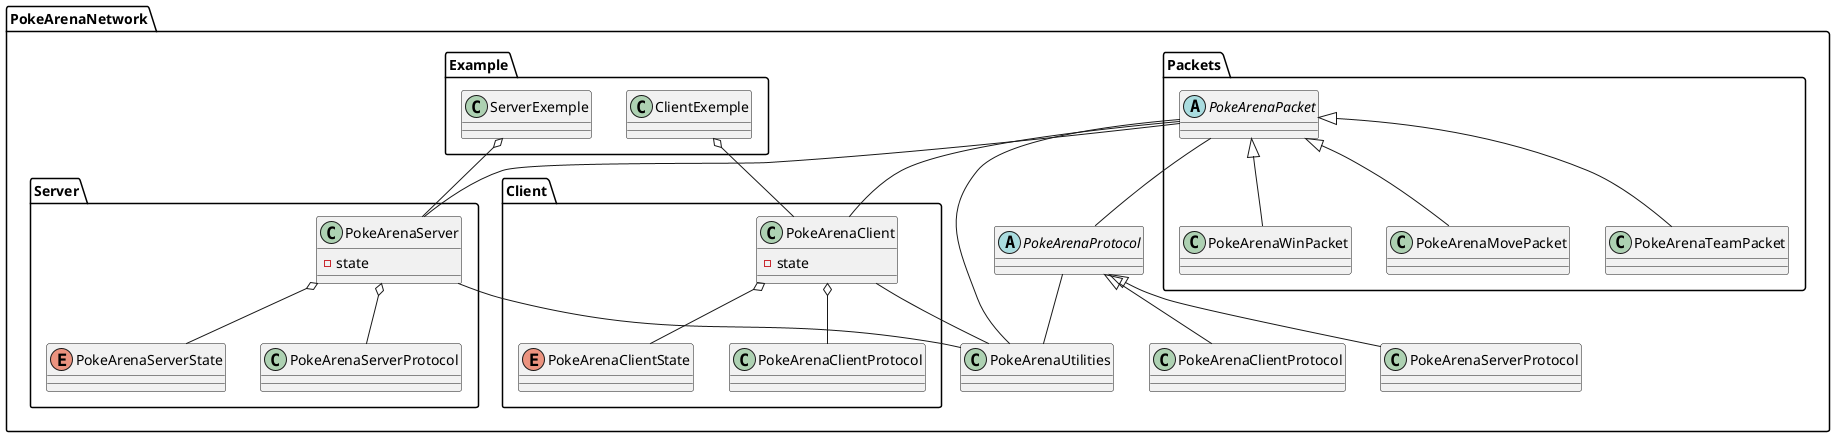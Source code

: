 @startuml
package PokeArenaNetwork {

    package PokeArenaNetwork.Client {

        class PokeArenaClient {
            -state
        }

        PokeArenaClient o-- PokeArenaClientState

        PokeArenaClient o-- PokeArenaClientProtocol

        class PokeArenaClientProtocol

        enum PokeArenaClientState

    }

    package PokeArenaNetwork.Server {

        class PokeArenaServer {
            -state
        }

        PokeArenaServer o-- PokeArenaServerState

        PokeArenaServer o-- PokeArenaServerProtocol

        class PokeArenaServerProtocol

        enum PokeArenaServerState

    }

    package PokeArenaNetwork.Packets {

        abstract PokeArenaPacket

        class PokeArenaMovePacket extends PokeArenaPacket

        class PokeArenaTeamPacket extends PokeArenaPacket

        class PokeArenaWinPacket extends PokeArenaPacket

    }

    package PokeArenaNetwork.Example {

        class ServerExemple

        ServerExemple o-- PokeArenaServer

        class ClientExemple

        ClientExemple o-- PokeArenaClient

    }

    abstract PokeArenaProtocol

    class PokeArenaClientProtocol extends PokeArenaProtocol

    class PokeArenaServerProtocol extends PokeArenaProtocol

    class PokeArenaUtilities


    PokeArenaProtocol -- PokeArenaUtilities
    PokeArenaClient -- PokeArenaUtilities
    PokeArenaServer -- PokeArenaUtilities

    PokeArenaPacket -- PokeArenaUtilities
    PokeArenaPacket -- PokeArenaClient
    PokeArenaPacket -- PokeArenaServer
    PokeArenaPacket -- PokeArenaProtocol

}
@enduml